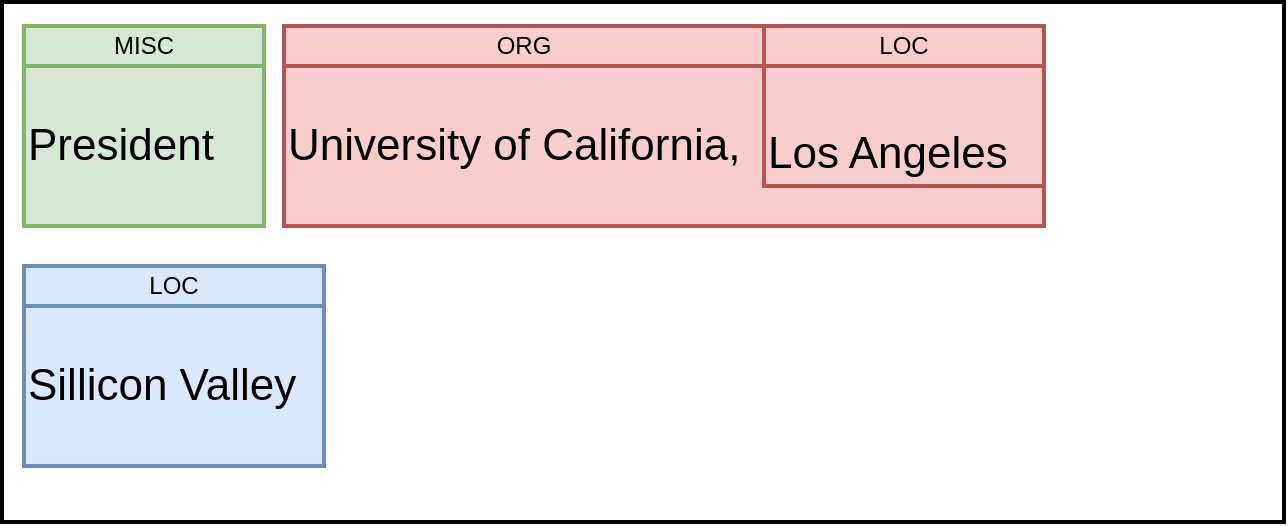 <mxfile version="26.1.0">
  <diagram name="Page-1" id="xJE7kIpgzEs_ucVwuZ5W">
    <mxGraphModel dx="1364" dy="793" grid="1" gridSize="10" guides="1" tooltips="1" connect="1" arrows="1" fold="1" page="1" pageScale="1" pageWidth="850" pageHeight="1100" math="0" shadow="0">
      <root>
        <mxCell id="0" />
        <mxCell id="1" parent="0" />
        <mxCell id="ae6y2v7SYMP8b53Yx2Ix-17" value="" style="rounded=0;whiteSpace=wrap;html=1;strokeWidth=2;" vertex="1" parent="1">
          <mxGeometry x="39" y="28" width="641" height="260" as="geometry" />
        </mxCell>
        <mxCell id="ae6y2v7SYMP8b53Yx2Ix-1" value="" style="rounded=0;whiteSpace=wrap;html=1;strokeWidth=2;strokeColor=none;" vertex="1" parent="1">
          <mxGeometry x="40" y="30" width="600" height="120" as="geometry" />
        </mxCell>
        <mxCell id="ae6y2v7SYMP8b53Yx2Ix-2" value="MISC" style="rounded=0;whiteSpace=wrap;html=1;strokeWidth=2;fillColor=#d5e8d4;strokeColor=#82b366;" vertex="1" parent="1">
          <mxGeometry x="50" y="40" width="120" height="20" as="geometry" />
        </mxCell>
        <mxCell id="ae6y2v7SYMP8b53Yx2Ix-3" value="President" style="rounded=0;whiteSpace=wrap;html=1;align=left;fontSize=22;strokeWidth=2;fillColor=#d5e8d4;strokeColor=#82b366;" vertex="1" parent="1">
          <mxGeometry x="50" y="60" width="120" height="80" as="geometry" />
        </mxCell>
        <mxCell id="ae6y2v7SYMP8b53Yx2Ix-7" value="LOC" style="rounded=0;whiteSpace=wrap;html=1;strokeWidth=2;fillColor=#f8cecc;strokeColor=#b85450;" vertex="1" parent="1">
          <mxGeometry x="420" y="40" width="140" height="20" as="geometry" />
        </mxCell>
        <mxCell id="ae6y2v7SYMP8b53Yx2Ix-8" value="ORG" style="rounded=0;whiteSpace=wrap;html=1;strokeWidth=2;fillColor=#f8cecc;strokeColor=#b85450;" vertex="1" parent="1">
          <mxGeometry x="180" y="40" width="240" height="20" as="geometry" />
        </mxCell>
        <mxCell id="ae6y2v7SYMP8b53Yx2Ix-9" value="University of California," style="rounded=0;whiteSpace=wrap;html=1;align=left;fontSize=22;strokeWidth=2;fillColor=#f8cecc;strokeColor=#b85450;" vertex="1" parent="1">
          <mxGeometry x="180" y="60" width="380" height="80" as="geometry" />
        </mxCell>
        <mxCell id="ae6y2v7SYMP8b53Yx2Ix-11" value="&lt;div&gt;&lt;br&gt;&lt;/div&gt;Los Angeles" style="rounded=0;whiteSpace=wrap;html=1;align=left;fontSize=22;strokeWidth=2;fillColor=#f8cecc;strokeColor=#b85450;" vertex="1" parent="1">
          <mxGeometry x="420" y="60" width="140" height="60" as="geometry" />
        </mxCell>
        <mxCell id="ae6y2v7SYMP8b53Yx2Ix-14" value="" style="rounded=0;whiteSpace=wrap;html=1;strokeWidth=2;strokeColor=none;" vertex="1" parent="1">
          <mxGeometry x="40" y="150" width="600" height="120" as="geometry" />
        </mxCell>
        <mxCell id="ae6y2v7SYMP8b53Yx2Ix-15" value="LOC" style="rounded=0;whiteSpace=wrap;html=1;strokeWidth=2;fillColor=#dae8fc;strokeColor=#6c8ebf;" vertex="1" parent="1">
          <mxGeometry x="50" y="160" width="150" height="20" as="geometry" />
        </mxCell>
        <mxCell id="ae6y2v7SYMP8b53Yx2Ix-16" value="Sillicon Valley" style="rounded=0;whiteSpace=wrap;html=1;align=left;fontSize=22;strokeWidth=2;fillColor=#dae8fc;strokeColor=#6c8ebf;" vertex="1" parent="1">
          <mxGeometry x="50" y="180" width="150" height="80" as="geometry" />
        </mxCell>
      </root>
    </mxGraphModel>
  </diagram>
</mxfile>
